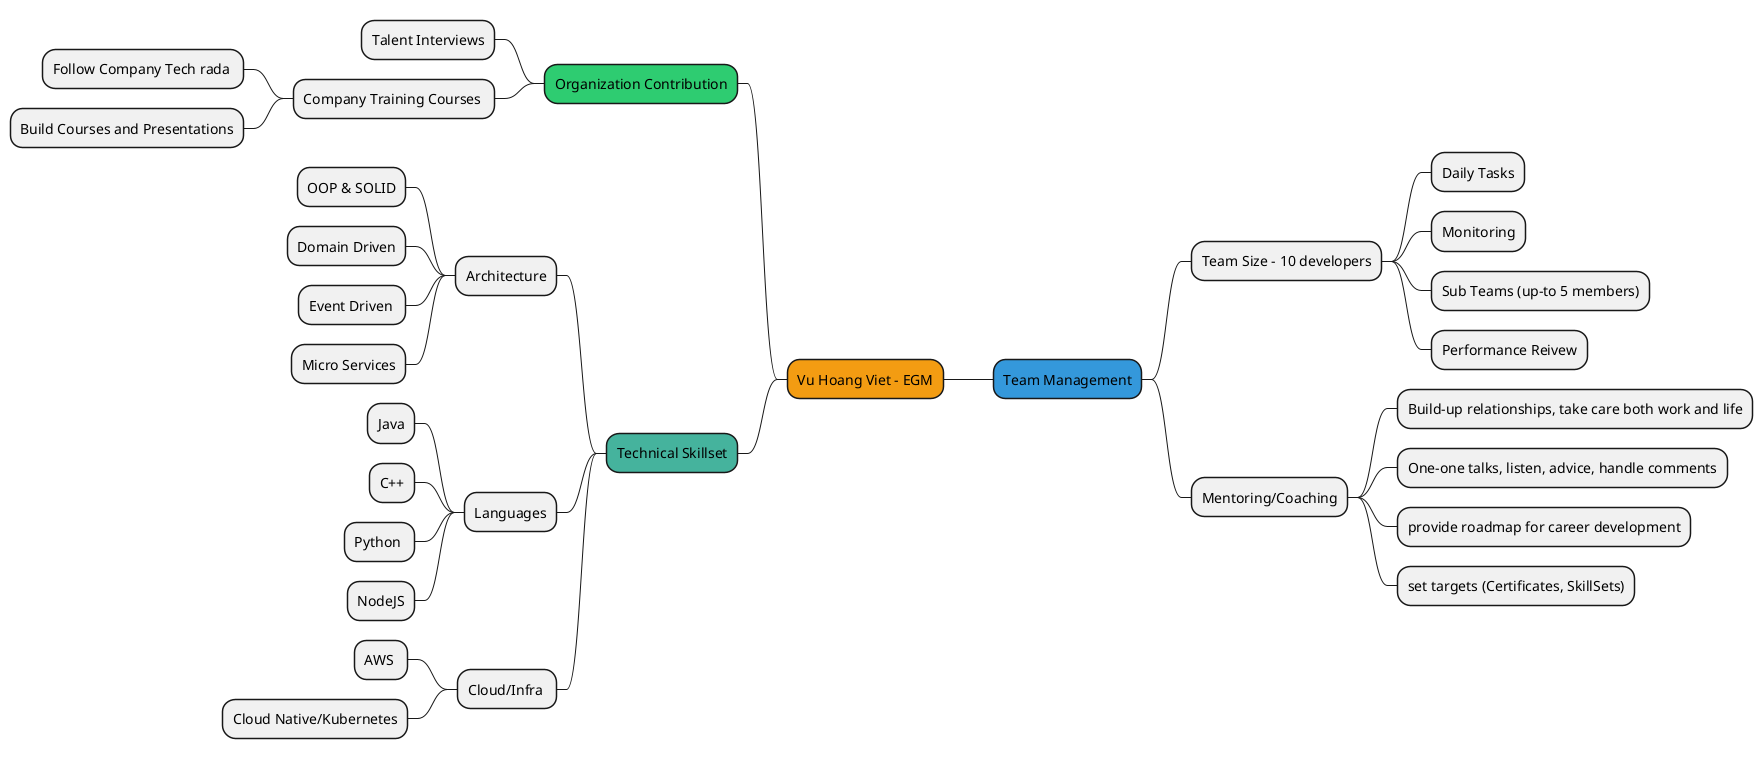 @startmindmap
+[#f39c12] Vu Hoang Viet - EGM
++[#3498db] Team Management
+++ Team Size - 10 developers
++++ Daily Tasks
++++ Monitoring
++++ Sub Teams (up-to 5 members)
++++ Performance Reivew
+++ Mentoring/Coaching
++++ Build-up relationships, take care both work and life
++++ One-one talks, listen, advice, handle comments
++++ provide roadmap for career development
++++ set targets (Certificates, SkillSets)
--[#2ecc71] Organization Contribution
--- Talent Interviews
--- Company Training Courses 
---- Follow Company Tech rada 
---- Build Courses and Presentations
--[#45b39d] Technical Skillset
--- Architecture
---- OOP & SOLID
---- Domain Driven
---- Event Driven 
---- Micro Services
--- Languages
---- Java
---- C++
---- Python 
---- NodeJS
--- Cloud/Infra 
---- AWS 
---- Cloud Native/Kubernetes

@endmindmap